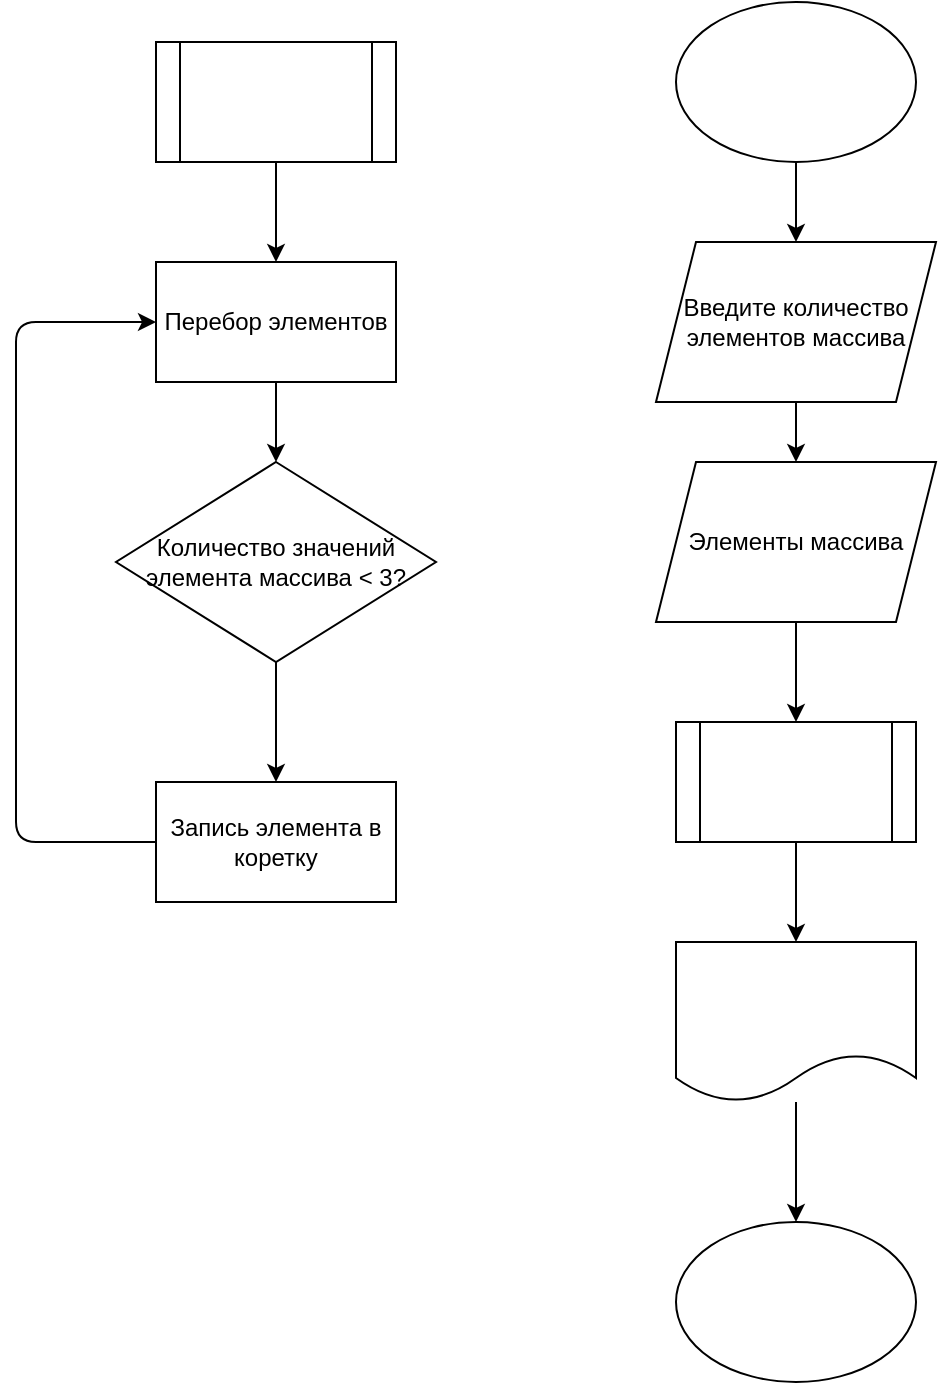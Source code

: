 <mxfile>
    <diagram id="QHVMrMVeXUiE3mi9gNTc" name="Page-1">
        <mxGraphModel dx="2182" dy="509" grid="1" gridSize="10" guides="1" tooltips="1" connect="1" arrows="1" fold="1" page="1" pageScale="1" pageWidth="827" pageHeight="1169" math="0" shadow="0">
            <root>
                <mxCell id="0"/>
                <mxCell id="1" parent="0"/>
                <mxCell id="6" style="edgeStyle=none;html=1;entryX=0.5;entryY=0;entryDx=0;entryDy=0;" edge="1" parent="1" source="2" target="3">
                    <mxGeometry relative="1" as="geometry"/>
                </mxCell>
                <mxCell id="2" value="" style="ellipse;whiteSpace=wrap;html=1;" vertex="1" parent="1">
                    <mxGeometry x="320" y="20" width="120" height="80" as="geometry"/>
                </mxCell>
                <mxCell id="7" style="edgeStyle=none;html=1;entryX=0.5;entryY=0;entryDx=0;entryDy=0;" edge="1" parent="1" source="3" target="4">
                    <mxGeometry relative="1" as="geometry"/>
                </mxCell>
                <mxCell id="3" value="Введите количество элементов массива" style="shape=parallelogram;perimeter=parallelogramPerimeter;whiteSpace=wrap;html=1;fixedSize=1;" vertex="1" parent="1">
                    <mxGeometry x="310" y="140" width="140" height="80" as="geometry"/>
                </mxCell>
                <mxCell id="8" style="edgeStyle=none;html=1;entryX=0.5;entryY=0;entryDx=0;entryDy=0;" edge="1" parent="1" source="4">
                    <mxGeometry relative="1" as="geometry">
                        <mxPoint x="380" y="380" as="targetPoint"/>
                    </mxGeometry>
                </mxCell>
                <mxCell id="4" value="Элементы массива" style="shape=parallelogram;perimeter=parallelogramPerimeter;whiteSpace=wrap;html=1;fixedSize=1;" vertex="1" parent="1">
                    <mxGeometry x="310" y="250" width="140" height="80" as="geometry"/>
                </mxCell>
                <mxCell id="10" style="edgeStyle=none;html=1;" edge="1" parent="1">
                    <mxGeometry relative="1" as="geometry">
                        <mxPoint x="120" y="150.0" as="targetPoint"/>
                        <mxPoint x="120" y="100" as="sourcePoint"/>
                    </mxGeometry>
                </mxCell>
                <mxCell id="13" style="edgeStyle=none;html=1;" edge="1" parent="1" source="12" target="14">
                    <mxGeometry relative="1" as="geometry">
                        <mxPoint x="120" y="270" as="targetPoint"/>
                    </mxGeometry>
                </mxCell>
                <mxCell id="12" value="Перебор элементов" style="rounded=0;whiteSpace=wrap;html=1;" vertex="1" parent="1">
                    <mxGeometry x="60" y="150" width="120" height="60" as="geometry"/>
                </mxCell>
                <mxCell id="16" style="edgeStyle=none;html=1;" edge="1" parent="1" source="14">
                    <mxGeometry relative="1" as="geometry">
                        <mxPoint x="120" y="410" as="targetPoint"/>
                    </mxGeometry>
                </mxCell>
                <mxCell id="14" value="Количество значений элемента массива &amp;lt; 3?" style="rhombus;whiteSpace=wrap;html=1;" vertex="1" parent="1">
                    <mxGeometry x="40" y="250" width="160" height="100" as="geometry"/>
                </mxCell>
                <mxCell id="19" style="edgeStyle=none;html=1;entryX=0;entryY=0.5;entryDx=0;entryDy=0;" edge="1" parent="1" source="17" target="12">
                    <mxGeometry relative="1" as="geometry">
                        <mxPoint x="-10" y="441.667" as="targetPoint"/>
                        <Array as="points">
                            <mxPoint x="-10" y="440"/>
                            <mxPoint x="-10" y="180"/>
                        </Array>
                    </mxGeometry>
                </mxCell>
                <mxCell id="17" value="Запись элемента в коретку" style="rounded=0;whiteSpace=wrap;html=1;" vertex="1" parent="1">
                    <mxGeometry x="60" y="410" width="120" height="60" as="geometry"/>
                </mxCell>
                <mxCell id="22" style="edgeStyle=none;html=1;" edge="1" parent="1" source="20" target="23">
                    <mxGeometry relative="1" as="geometry">
                        <mxPoint x="380" y="490" as="targetPoint"/>
                    </mxGeometry>
                </mxCell>
                <mxCell id="20" value="" style="shape=process;whiteSpace=wrap;html=1;backgroundOutline=1;" vertex="1" parent="1">
                    <mxGeometry x="320" y="380" width="120" height="60" as="geometry"/>
                </mxCell>
                <mxCell id="21" value="" style="shape=process;whiteSpace=wrap;html=1;backgroundOutline=1;" vertex="1" parent="1">
                    <mxGeometry x="60" y="40" width="120" height="60" as="geometry"/>
                </mxCell>
                <mxCell id="25" style="edgeStyle=none;html=1;" edge="1" parent="1" source="23" target="24">
                    <mxGeometry relative="1" as="geometry"/>
                </mxCell>
                <mxCell id="23" value="" style="shape=document;whiteSpace=wrap;html=1;boundedLbl=1;" vertex="1" parent="1">
                    <mxGeometry x="320" y="490" width="120" height="80" as="geometry"/>
                </mxCell>
                <mxCell id="24" value="" style="ellipse;whiteSpace=wrap;html=1;" vertex="1" parent="1">
                    <mxGeometry x="320" y="630" width="120" height="80" as="geometry"/>
                </mxCell>
            </root>
        </mxGraphModel>
    </diagram>
</mxfile>